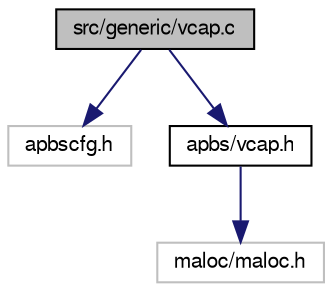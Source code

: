 digraph "src/generic/vcap.c"
{
  edge [fontname="FreeSans",fontsize="10",labelfontname="FreeSans",labelfontsize="10"];
  node [fontname="FreeSans",fontsize="10",shape=record];
  Node1 [label="src/generic/vcap.c",height=0.2,width=0.4,color="black", fillcolor="grey75", style="filled" fontcolor="black"];
  Node1 -> Node2 [color="midnightblue",fontsize="10",style="solid",fontname="FreeSans"];
  Node2 [label="apbscfg.h",height=0.2,width=0.4,color="grey75", fillcolor="white", style="filled"];
  Node1 -> Node3 [color="midnightblue",fontsize="10",style="solid",fontname="FreeSans"];
  Node3 [label="apbs/vcap.h",height=0.2,width=0.4,color="black", fillcolor="white", style="filled",URL="$vcap_8h.html",tooltip="Contains declarations for class Vcap."];
  Node3 -> Node4 [color="midnightblue",fontsize="10",style="solid",fontname="FreeSans"];
  Node4 [label="maloc/maloc.h",height=0.2,width=0.4,color="grey75", fillcolor="white", style="filled"];
}
